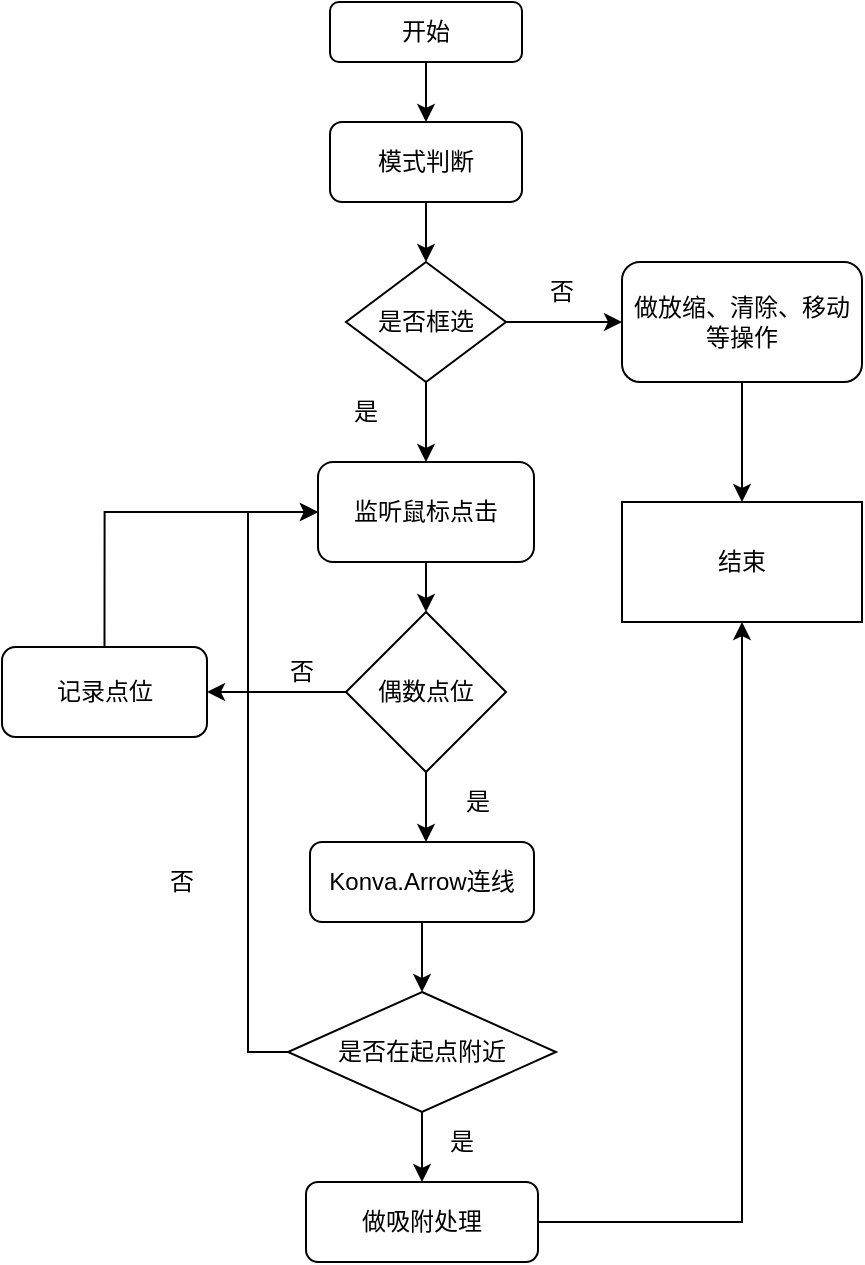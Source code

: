 <mxfile version="21.3.8" type="github">
  <diagram name="第 1 页" id="aTrj0ECnSn1yGC1i3Ys_">
    <mxGraphModel dx="1050" dy="541" grid="1" gridSize="10" guides="1" tooltips="1" connect="1" arrows="1" fold="1" page="1" pageScale="1" pageWidth="827" pageHeight="1169" math="0" shadow="0">
      <root>
        <mxCell id="0" />
        <mxCell id="1" parent="0" />
        <mxCell id="lspOwyjObiTXXz5OlVJn-5" style="edgeStyle=orthogonalEdgeStyle;rounded=0;orthogonalLoop=1;jettySize=auto;html=1;exitX=0.5;exitY=1;exitDx=0;exitDy=0;entryX=0.5;entryY=0;entryDx=0;entryDy=0;" edge="1" parent="1" source="lspOwyjObiTXXz5OlVJn-1" target="lspOwyjObiTXXz5OlVJn-2">
          <mxGeometry relative="1" as="geometry" />
        </mxCell>
        <mxCell id="lspOwyjObiTXXz5OlVJn-1" value="开始" style="rounded=1;whiteSpace=wrap;html=1;" vertex="1" parent="1">
          <mxGeometry x="354" y="60" width="96" height="30" as="geometry" />
        </mxCell>
        <mxCell id="lspOwyjObiTXXz5OlVJn-4" style="edgeStyle=orthogonalEdgeStyle;rounded=0;orthogonalLoop=1;jettySize=auto;html=1;exitX=0.5;exitY=1;exitDx=0;exitDy=0;entryX=0.5;entryY=0;entryDx=0;entryDy=0;" edge="1" parent="1" source="lspOwyjObiTXXz5OlVJn-2" target="lspOwyjObiTXXz5OlVJn-3">
          <mxGeometry relative="1" as="geometry" />
        </mxCell>
        <mxCell id="lspOwyjObiTXXz5OlVJn-2" value="模式判断" style="rounded=1;whiteSpace=wrap;html=1;" vertex="1" parent="1">
          <mxGeometry x="354" y="120" width="96" height="40" as="geometry" />
        </mxCell>
        <mxCell id="lspOwyjObiTXXz5OlVJn-9" style="edgeStyle=orthogonalEdgeStyle;rounded=0;orthogonalLoop=1;jettySize=auto;html=1;exitX=1;exitY=0.5;exitDx=0;exitDy=0;entryX=0;entryY=0.5;entryDx=0;entryDy=0;" edge="1" parent="1" source="lspOwyjObiTXXz5OlVJn-3" target="lspOwyjObiTXXz5OlVJn-6">
          <mxGeometry relative="1" as="geometry" />
        </mxCell>
        <mxCell id="lspOwyjObiTXXz5OlVJn-12" style="edgeStyle=orthogonalEdgeStyle;rounded=0;orthogonalLoop=1;jettySize=auto;html=1;exitX=0.5;exitY=1;exitDx=0;exitDy=0;entryX=0.5;entryY=0;entryDx=0;entryDy=0;" edge="1" parent="1" source="lspOwyjObiTXXz5OlVJn-3" target="lspOwyjObiTXXz5OlVJn-11">
          <mxGeometry relative="1" as="geometry" />
        </mxCell>
        <mxCell id="lspOwyjObiTXXz5OlVJn-3" value="是否框选" style="rhombus;whiteSpace=wrap;html=1;" vertex="1" parent="1">
          <mxGeometry x="362" y="190" width="80" height="60" as="geometry" />
        </mxCell>
        <mxCell id="lspOwyjObiTXXz5OlVJn-8" style="edgeStyle=orthogonalEdgeStyle;rounded=0;orthogonalLoop=1;jettySize=auto;html=1;exitX=0.5;exitY=1;exitDx=0;exitDy=0;entryX=0.5;entryY=0;entryDx=0;entryDy=0;" edge="1" parent="1" source="lspOwyjObiTXXz5OlVJn-6" target="lspOwyjObiTXXz5OlVJn-7">
          <mxGeometry relative="1" as="geometry" />
        </mxCell>
        <mxCell id="lspOwyjObiTXXz5OlVJn-6" value="做放缩、清除、移动等操作" style="rounded=1;whiteSpace=wrap;html=1;" vertex="1" parent="1">
          <mxGeometry x="500" y="190" width="120" height="60" as="geometry" />
        </mxCell>
        <mxCell id="lspOwyjObiTXXz5OlVJn-7" value="结束" style="rounded=0;whiteSpace=wrap;html=1;" vertex="1" parent="1">
          <mxGeometry x="500" y="310" width="120" height="60" as="geometry" />
        </mxCell>
        <mxCell id="lspOwyjObiTXXz5OlVJn-10" value="否" style="text;html=1;strokeColor=none;fillColor=none;align=center;verticalAlign=middle;whiteSpace=wrap;rounded=0;" vertex="1" parent="1">
          <mxGeometry x="440" y="190" width="60" height="30" as="geometry" />
        </mxCell>
        <mxCell id="lspOwyjObiTXXz5OlVJn-24" style="edgeStyle=orthogonalEdgeStyle;rounded=0;orthogonalLoop=1;jettySize=auto;html=1;exitX=0.5;exitY=1;exitDx=0;exitDy=0;entryX=0.5;entryY=0;entryDx=0;entryDy=0;" edge="1" parent="1" source="lspOwyjObiTXXz5OlVJn-11" target="lspOwyjObiTXXz5OlVJn-21">
          <mxGeometry relative="1" as="geometry" />
        </mxCell>
        <mxCell id="lspOwyjObiTXXz5OlVJn-11" value="监听鼠标点击" style="rounded=1;whiteSpace=wrap;html=1;" vertex="1" parent="1">
          <mxGeometry x="348" y="290" width="108" height="50" as="geometry" />
        </mxCell>
        <mxCell id="lspOwyjObiTXXz5OlVJn-13" value="是" style="text;html=1;strokeColor=none;fillColor=none;align=center;verticalAlign=middle;whiteSpace=wrap;rounded=0;" vertex="1" parent="1">
          <mxGeometry x="342" y="250" width="60" height="30" as="geometry" />
        </mxCell>
        <mxCell id="lspOwyjObiTXXz5OlVJn-18" style="edgeStyle=orthogonalEdgeStyle;rounded=0;orthogonalLoop=1;jettySize=auto;html=1;exitX=0.5;exitY=0;exitDx=0;exitDy=0;entryX=0;entryY=0.5;entryDx=0;entryDy=0;" edge="1" parent="1" source="lspOwyjObiTXXz5OlVJn-15" target="lspOwyjObiTXXz5OlVJn-11">
          <mxGeometry relative="1" as="geometry" />
        </mxCell>
        <mxCell id="lspOwyjObiTXXz5OlVJn-15" value="记录点位" style="whiteSpace=wrap;html=1;rounded=1;" vertex="1" parent="1">
          <mxGeometry x="190" y="382.5" width="102.5" height="45" as="geometry" />
        </mxCell>
        <mxCell id="lspOwyjObiTXXz5OlVJn-17" value="否" style="text;html=1;strokeColor=none;fillColor=none;align=center;verticalAlign=middle;whiteSpace=wrap;rounded=0;" vertex="1" parent="1">
          <mxGeometry x="310" y="380" width="60" height="30" as="geometry" />
        </mxCell>
        <mxCell id="lspOwyjObiTXXz5OlVJn-28" value="" style="edgeStyle=orthogonalEdgeStyle;rounded=0;orthogonalLoop=1;jettySize=auto;html=1;" edge="1" parent="1" source="lspOwyjObiTXXz5OlVJn-19" target="lspOwyjObiTXXz5OlVJn-25">
          <mxGeometry relative="1" as="geometry" />
        </mxCell>
        <mxCell id="lspOwyjObiTXXz5OlVJn-19" value="Konva.Arrow连线" style="rounded=1;whiteSpace=wrap;html=1;" vertex="1" parent="1">
          <mxGeometry x="344" y="480" width="112" height="40" as="geometry" />
        </mxCell>
        <mxCell id="lspOwyjObiTXXz5OlVJn-22" style="edgeStyle=orthogonalEdgeStyle;rounded=0;orthogonalLoop=1;jettySize=auto;html=1;exitX=0;exitY=0.5;exitDx=0;exitDy=0;entryX=1;entryY=0.5;entryDx=0;entryDy=0;" edge="1" parent="1" source="lspOwyjObiTXXz5OlVJn-21" target="lspOwyjObiTXXz5OlVJn-15">
          <mxGeometry relative="1" as="geometry" />
        </mxCell>
        <mxCell id="lspOwyjObiTXXz5OlVJn-23" style="edgeStyle=orthogonalEdgeStyle;rounded=0;orthogonalLoop=1;jettySize=auto;html=1;" edge="1" parent="1" source="lspOwyjObiTXXz5OlVJn-21">
          <mxGeometry relative="1" as="geometry">
            <mxPoint x="402" y="480" as="targetPoint" />
          </mxGeometry>
        </mxCell>
        <mxCell id="lspOwyjObiTXXz5OlVJn-21" value="偶数点位" style="rhombus;whiteSpace=wrap;html=1;" vertex="1" parent="1">
          <mxGeometry x="362" y="365" width="80" height="80" as="geometry" />
        </mxCell>
        <mxCell id="lspOwyjObiTXXz5OlVJn-27" style="edgeStyle=orthogonalEdgeStyle;rounded=0;orthogonalLoop=1;jettySize=auto;html=1;exitX=0;exitY=0.5;exitDx=0;exitDy=0;entryX=0;entryY=0.5;entryDx=0;entryDy=0;" edge="1" parent="1" source="lspOwyjObiTXXz5OlVJn-25" target="lspOwyjObiTXXz5OlVJn-11">
          <mxGeometry relative="1" as="geometry" />
        </mxCell>
        <mxCell id="lspOwyjObiTXXz5OlVJn-30" value="" style="edgeStyle=orthogonalEdgeStyle;rounded=0;orthogonalLoop=1;jettySize=auto;html=1;" edge="1" parent="1" source="lspOwyjObiTXXz5OlVJn-25" target="lspOwyjObiTXXz5OlVJn-29">
          <mxGeometry relative="1" as="geometry" />
        </mxCell>
        <mxCell id="lspOwyjObiTXXz5OlVJn-25" value="是否在起点附近" style="rhombus;whiteSpace=wrap;html=1;" vertex="1" parent="1">
          <mxGeometry x="333" y="555" width="134" height="60" as="geometry" />
        </mxCell>
        <mxCell id="lspOwyjObiTXXz5OlVJn-32" style="edgeStyle=orthogonalEdgeStyle;rounded=0;orthogonalLoop=1;jettySize=auto;html=1;entryX=0.5;entryY=1;entryDx=0;entryDy=0;" edge="1" parent="1" source="lspOwyjObiTXXz5OlVJn-29" target="lspOwyjObiTXXz5OlVJn-7">
          <mxGeometry relative="1" as="geometry" />
        </mxCell>
        <mxCell id="lspOwyjObiTXXz5OlVJn-29" value="做吸附处理" style="rounded=1;whiteSpace=wrap;html=1;" vertex="1" parent="1">
          <mxGeometry x="342" y="650" width="116" height="40" as="geometry" />
        </mxCell>
        <mxCell id="lspOwyjObiTXXz5OlVJn-33" value="是" style="text;html=1;strokeColor=none;fillColor=none;align=center;verticalAlign=middle;whiteSpace=wrap;rounded=0;" vertex="1" parent="1">
          <mxGeometry x="390" y="615" width="60" height="30" as="geometry" />
        </mxCell>
        <mxCell id="lspOwyjObiTXXz5OlVJn-36" value="否" style="text;html=1;strokeColor=none;fillColor=none;align=center;verticalAlign=middle;whiteSpace=wrap;rounded=0;" vertex="1" parent="1">
          <mxGeometry x="250" y="485" width="60" height="30" as="geometry" />
        </mxCell>
        <mxCell id="lspOwyjObiTXXz5OlVJn-37" value="是" style="text;html=1;strokeColor=none;fillColor=none;align=center;verticalAlign=middle;whiteSpace=wrap;rounded=0;" vertex="1" parent="1">
          <mxGeometry x="398" y="445" width="60" height="30" as="geometry" />
        </mxCell>
      </root>
    </mxGraphModel>
  </diagram>
</mxfile>
